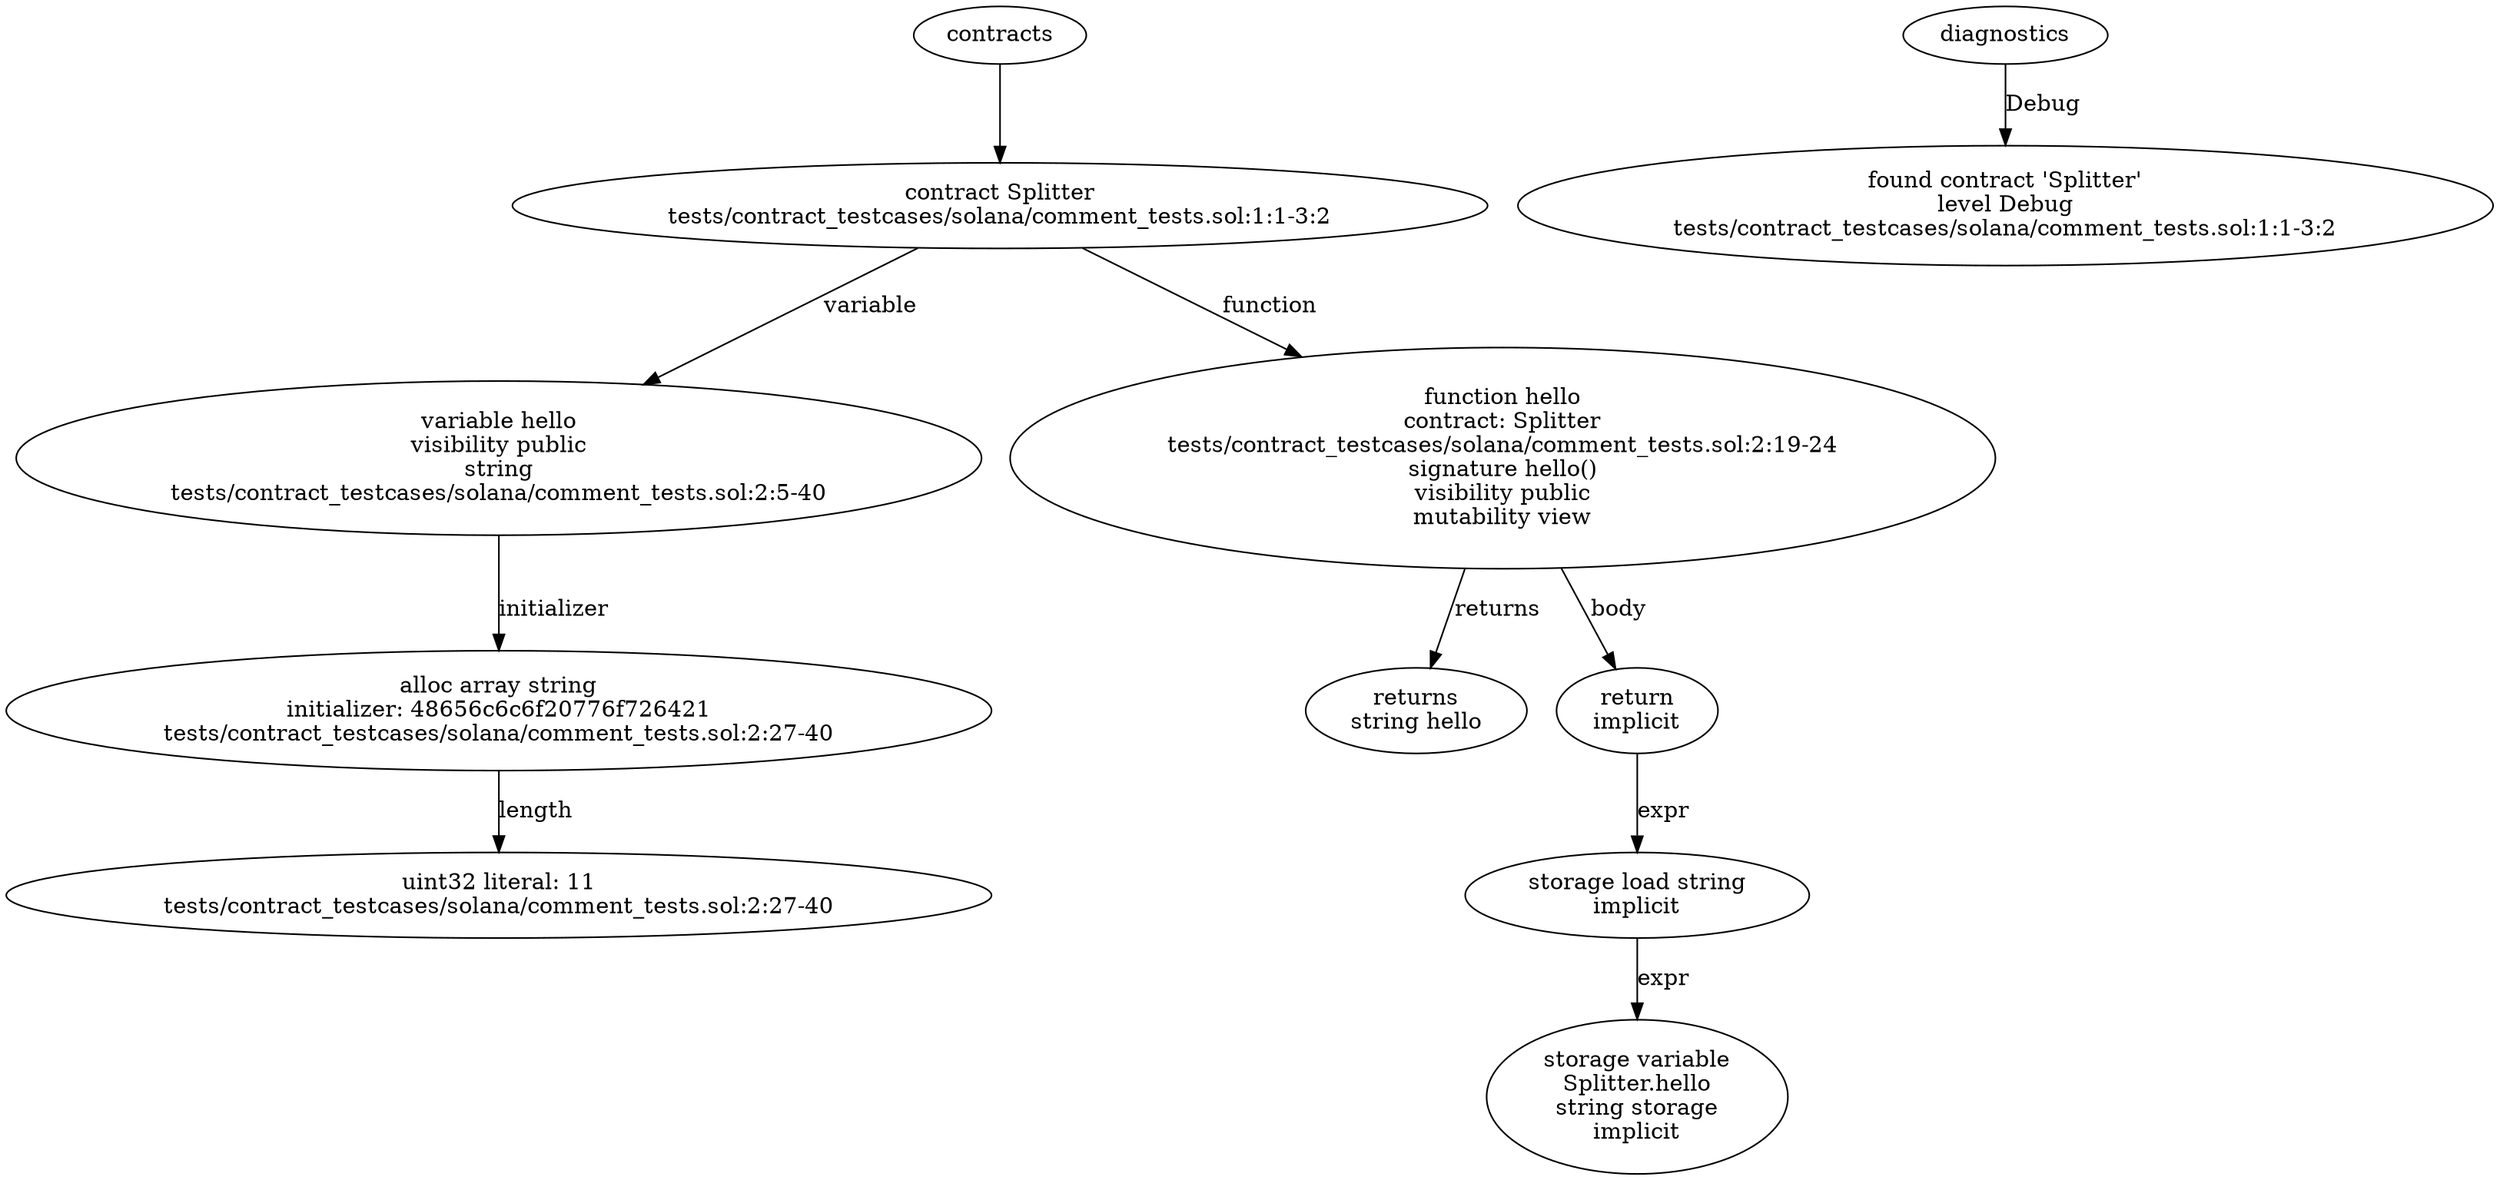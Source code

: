 strict digraph "tests/contract_testcases/solana/comment_tests.sol" {
	contract [label="contract Splitter\ntests/contract_testcases/solana/comment_tests.sol:1:1-3:2"]
	var [label="variable hello\nvisibility public\nstring\ntests/contract_testcases/solana/comment_tests.sol:2:5-40"]
	alloc_array [label="alloc array string\ninitializer: 48656c6c6f20776f726421\ntests/contract_testcases/solana/comment_tests.sol:2:27-40"]
	number_literal [label="uint32 literal: 11\ntests/contract_testcases/solana/comment_tests.sol:2:27-40"]
	hello [label="function hello\ncontract: Splitter\ntests/contract_testcases/solana/comment_tests.sol:2:19-24\nsignature hello()\nvisibility public\nmutability view"]
	returns [label="returns\nstring hello"]
	return [label="return\nimplicit"]
	storage_load [label="storage load string\nimplicit"]
	storage_var [label="storage variable\nSplitter.hello\nstring storage\nimplicit"]
	diagnostic [label="found contract 'Splitter'\nlevel Debug\ntests/contract_testcases/solana/comment_tests.sol:1:1-3:2"]
	contracts -> contract
	contract -> var [label="variable"]
	var -> alloc_array [label="initializer"]
	alloc_array -> number_literal [label="length"]
	contract -> hello [label="function"]
	hello -> returns [label="returns"]
	hello -> return [label="body"]
	return -> storage_load [label="expr"]
	storage_load -> storage_var [label="expr"]
	diagnostics -> diagnostic [label="Debug"]
}
